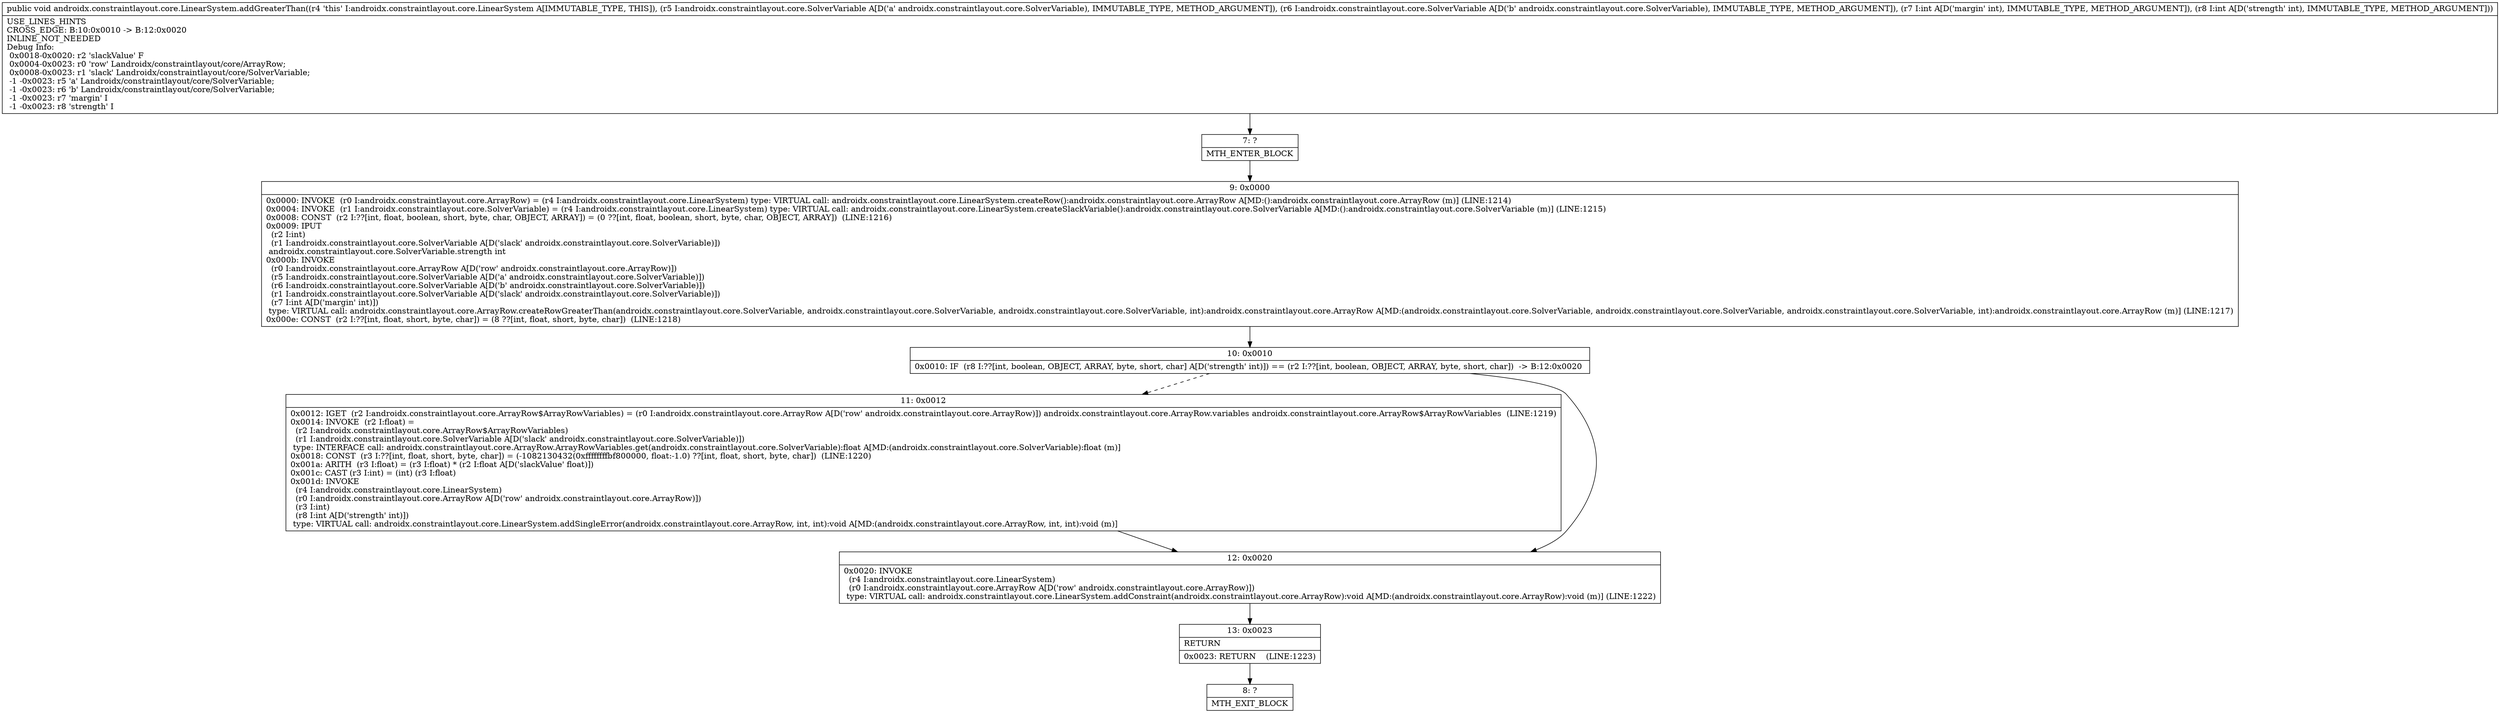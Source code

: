 digraph "CFG forandroidx.constraintlayout.core.LinearSystem.addGreaterThan(Landroidx\/constraintlayout\/core\/SolverVariable;Landroidx\/constraintlayout\/core\/SolverVariable;II)V" {
Node_7 [shape=record,label="{7\:\ ?|MTH_ENTER_BLOCK\l}"];
Node_9 [shape=record,label="{9\:\ 0x0000|0x0000: INVOKE  (r0 I:androidx.constraintlayout.core.ArrayRow) = (r4 I:androidx.constraintlayout.core.LinearSystem) type: VIRTUAL call: androidx.constraintlayout.core.LinearSystem.createRow():androidx.constraintlayout.core.ArrayRow A[MD:():androidx.constraintlayout.core.ArrayRow (m)] (LINE:1214)\l0x0004: INVOKE  (r1 I:androidx.constraintlayout.core.SolverVariable) = (r4 I:androidx.constraintlayout.core.LinearSystem) type: VIRTUAL call: androidx.constraintlayout.core.LinearSystem.createSlackVariable():androidx.constraintlayout.core.SolverVariable A[MD:():androidx.constraintlayout.core.SolverVariable (m)] (LINE:1215)\l0x0008: CONST  (r2 I:??[int, float, boolean, short, byte, char, OBJECT, ARRAY]) = (0 ??[int, float, boolean, short, byte, char, OBJECT, ARRAY])  (LINE:1216)\l0x0009: IPUT  \l  (r2 I:int)\l  (r1 I:androidx.constraintlayout.core.SolverVariable A[D('slack' androidx.constraintlayout.core.SolverVariable)])\l androidx.constraintlayout.core.SolverVariable.strength int \l0x000b: INVOKE  \l  (r0 I:androidx.constraintlayout.core.ArrayRow A[D('row' androidx.constraintlayout.core.ArrayRow)])\l  (r5 I:androidx.constraintlayout.core.SolverVariable A[D('a' androidx.constraintlayout.core.SolverVariable)])\l  (r6 I:androidx.constraintlayout.core.SolverVariable A[D('b' androidx.constraintlayout.core.SolverVariable)])\l  (r1 I:androidx.constraintlayout.core.SolverVariable A[D('slack' androidx.constraintlayout.core.SolverVariable)])\l  (r7 I:int A[D('margin' int)])\l type: VIRTUAL call: androidx.constraintlayout.core.ArrayRow.createRowGreaterThan(androidx.constraintlayout.core.SolverVariable, androidx.constraintlayout.core.SolverVariable, androidx.constraintlayout.core.SolverVariable, int):androidx.constraintlayout.core.ArrayRow A[MD:(androidx.constraintlayout.core.SolverVariable, androidx.constraintlayout.core.SolverVariable, androidx.constraintlayout.core.SolverVariable, int):androidx.constraintlayout.core.ArrayRow (m)] (LINE:1217)\l0x000e: CONST  (r2 I:??[int, float, short, byte, char]) = (8 ??[int, float, short, byte, char])  (LINE:1218)\l}"];
Node_10 [shape=record,label="{10\:\ 0x0010|0x0010: IF  (r8 I:??[int, boolean, OBJECT, ARRAY, byte, short, char] A[D('strength' int)]) == (r2 I:??[int, boolean, OBJECT, ARRAY, byte, short, char])  \-\> B:12:0x0020 \l}"];
Node_11 [shape=record,label="{11\:\ 0x0012|0x0012: IGET  (r2 I:androidx.constraintlayout.core.ArrayRow$ArrayRowVariables) = (r0 I:androidx.constraintlayout.core.ArrayRow A[D('row' androidx.constraintlayout.core.ArrayRow)]) androidx.constraintlayout.core.ArrayRow.variables androidx.constraintlayout.core.ArrayRow$ArrayRowVariables  (LINE:1219)\l0x0014: INVOKE  (r2 I:float) = \l  (r2 I:androidx.constraintlayout.core.ArrayRow$ArrayRowVariables)\l  (r1 I:androidx.constraintlayout.core.SolverVariable A[D('slack' androidx.constraintlayout.core.SolverVariable)])\l type: INTERFACE call: androidx.constraintlayout.core.ArrayRow.ArrayRowVariables.get(androidx.constraintlayout.core.SolverVariable):float A[MD:(androidx.constraintlayout.core.SolverVariable):float (m)]\l0x0018: CONST  (r3 I:??[int, float, short, byte, char]) = (\-1082130432(0xffffffffbf800000, float:\-1.0) ??[int, float, short, byte, char])  (LINE:1220)\l0x001a: ARITH  (r3 I:float) = (r3 I:float) * (r2 I:float A[D('slackValue' float)]) \l0x001c: CAST (r3 I:int) = (int) (r3 I:float) \l0x001d: INVOKE  \l  (r4 I:androidx.constraintlayout.core.LinearSystem)\l  (r0 I:androidx.constraintlayout.core.ArrayRow A[D('row' androidx.constraintlayout.core.ArrayRow)])\l  (r3 I:int)\l  (r8 I:int A[D('strength' int)])\l type: VIRTUAL call: androidx.constraintlayout.core.LinearSystem.addSingleError(androidx.constraintlayout.core.ArrayRow, int, int):void A[MD:(androidx.constraintlayout.core.ArrayRow, int, int):void (m)]\l}"];
Node_12 [shape=record,label="{12\:\ 0x0020|0x0020: INVOKE  \l  (r4 I:androidx.constraintlayout.core.LinearSystem)\l  (r0 I:androidx.constraintlayout.core.ArrayRow A[D('row' androidx.constraintlayout.core.ArrayRow)])\l type: VIRTUAL call: androidx.constraintlayout.core.LinearSystem.addConstraint(androidx.constraintlayout.core.ArrayRow):void A[MD:(androidx.constraintlayout.core.ArrayRow):void (m)] (LINE:1222)\l}"];
Node_13 [shape=record,label="{13\:\ 0x0023|RETURN\l|0x0023: RETURN    (LINE:1223)\l}"];
Node_8 [shape=record,label="{8\:\ ?|MTH_EXIT_BLOCK\l}"];
MethodNode[shape=record,label="{public void androidx.constraintlayout.core.LinearSystem.addGreaterThan((r4 'this' I:androidx.constraintlayout.core.LinearSystem A[IMMUTABLE_TYPE, THIS]), (r5 I:androidx.constraintlayout.core.SolverVariable A[D('a' androidx.constraintlayout.core.SolverVariable), IMMUTABLE_TYPE, METHOD_ARGUMENT]), (r6 I:androidx.constraintlayout.core.SolverVariable A[D('b' androidx.constraintlayout.core.SolverVariable), IMMUTABLE_TYPE, METHOD_ARGUMENT]), (r7 I:int A[D('margin' int), IMMUTABLE_TYPE, METHOD_ARGUMENT]), (r8 I:int A[D('strength' int), IMMUTABLE_TYPE, METHOD_ARGUMENT]))  | USE_LINES_HINTS\lCROSS_EDGE: B:10:0x0010 \-\> B:12:0x0020\lINLINE_NOT_NEEDED\lDebug Info:\l  0x0018\-0x0020: r2 'slackValue' F\l  0x0004\-0x0023: r0 'row' Landroidx\/constraintlayout\/core\/ArrayRow;\l  0x0008\-0x0023: r1 'slack' Landroidx\/constraintlayout\/core\/SolverVariable;\l  \-1 \-0x0023: r5 'a' Landroidx\/constraintlayout\/core\/SolverVariable;\l  \-1 \-0x0023: r6 'b' Landroidx\/constraintlayout\/core\/SolverVariable;\l  \-1 \-0x0023: r7 'margin' I\l  \-1 \-0x0023: r8 'strength' I\l}"];
MethodNode -> Node_7;Node_7 -> Node_9;
Node_9 -> Node_10;
Node_10 -> Node_11[style=dashed];
Node_10 -> Node_12;
Node_11 -> Node_12;
Node_12 -> Node_13;
Node_13 -> Node_8;
}

